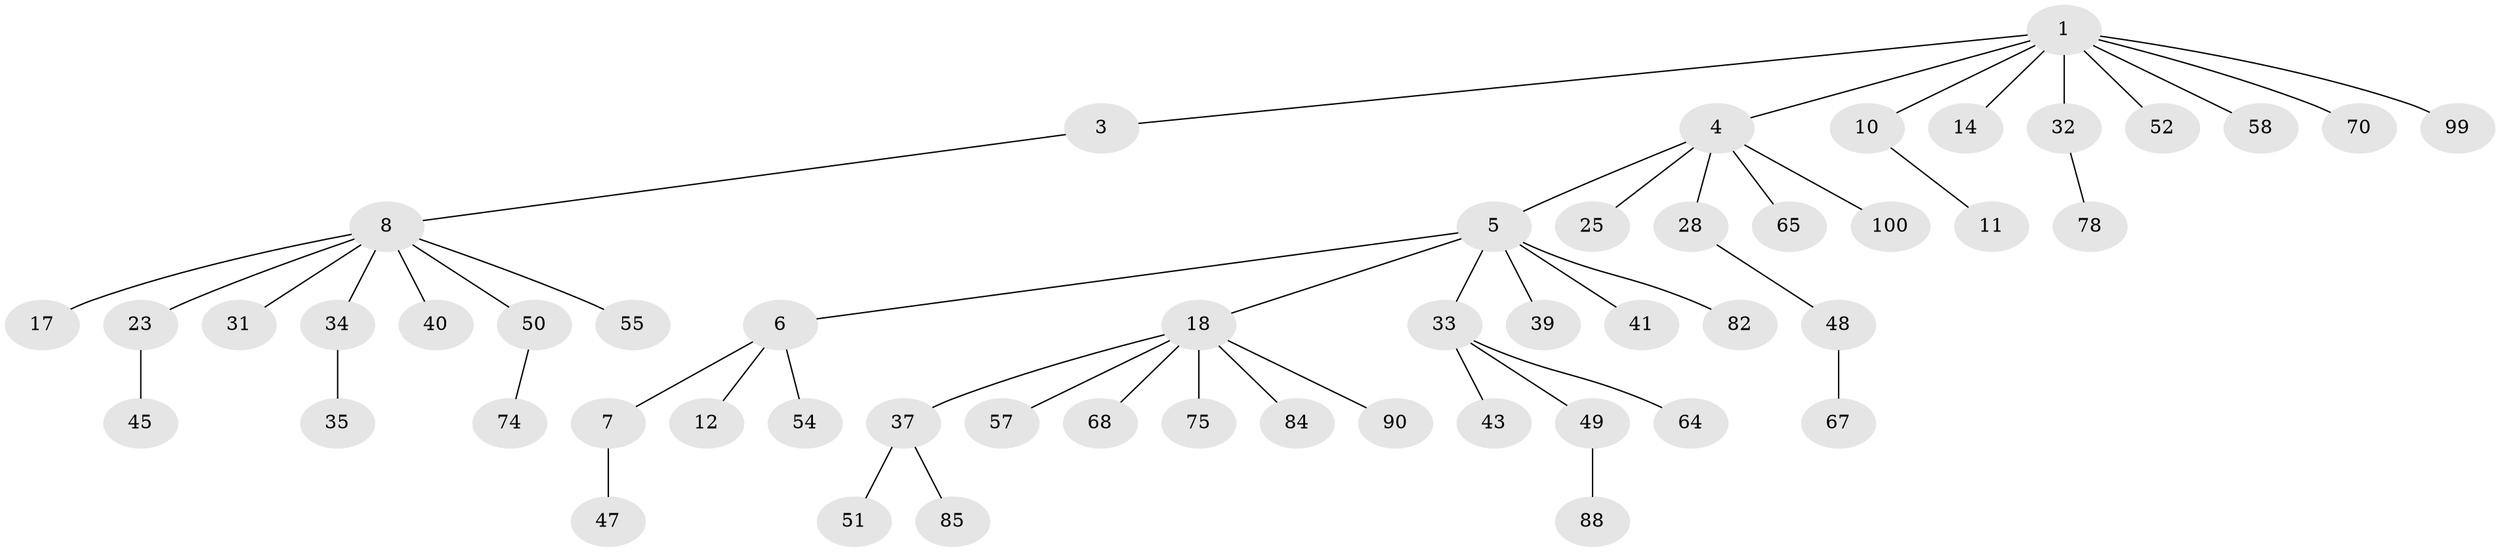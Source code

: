 // original degree distribution, {5: 0.038461538461538464, 6: 0.028846153846153848, 2: 0.28846153846153844, 3: 0.125, 7: 0.009615384615384616, 4: 0.028846153846153848, 1: 0.4807692307692308}
// Generated by graph-tools (version 1.1) at 2025/15/03/09/25 04:15:31]
// undirected, 52 vertices, 51 edges
graph export_dot {
graph [start="1"]
  node [color=gray90,style=filled];
  1 [super="+2"];
  3;
  4 [super="+9"];
  5;
  6;
  7 [super="+15"];
  8 [super="+13+104+38+16"];
  10;
  11;
  12 [super="+91"];
  14;
  17 [super="+22+21"];
  18 [super="+19+20"];
  23 [super="+62"];
  25;
  28 [super="+29"];
  31;
  32;
  33 [super="+42+36"];
  34;
  35;
  37 [super="+44"];
  39 [super="+73+56"];
  40 [super="+103"];
  41 [super="+53"];
  43 [super="+46"];
  45;
  47;
  48 [super="+96"];
  49;
  50 [super="+61"];
  51;
  52 [super="+79+80"];
  54;
  55 [super="+102"];
  57;
  58;
  64 [super="+69"];
  65 [super="+87"];
  67;
  68 [super="+89"];
  70;
  74;
  75;
  78 [super="+81"];
  82;
  84;
  85;
  88;
  90;
  99;
  100;
  1 -- 4;
  1 -- 32;
  1 -- 58;
  1 -- 70;
  1 -- 99;
  1 -- 3;
  1 -- 52;
  1 -- 10;
  1 -- 14;
  3 -- 8;
  4 -- 5;
  4 -- 65;
  4 -- 100;
  4 -- 25;
  4 -- 28;
  5 -- 6;
  5 -- 18;
  5 -- 33;
  5 -- 39;
  5 -- 41;
  5 -- 82;
  6 -- 7;
  6 -- 12;
  6 -- 54;
  7 -- 47;
  8 -- 50;
  8 -- 23;
  8 -- 55;
  8 -- 40;
  8 -- 17;
  8 -- 34;
  8 -- 31;
  10 -- 11;
  18 -- 75;
  18 -- 37;
  18 -- 84;
  18 -- 90;
  18 -- 57;
  18 -- 68;
  23 -- 45;
  28 -- 48;
  32 -- 78;
  33 -- 43;
  33 -- 49;
  33 -- 64;
  34 -- 35;
  37 -- 51;
  37 -- 85;
  48 -- 67;
  49 -- 88;
  50 -- 74;
}
